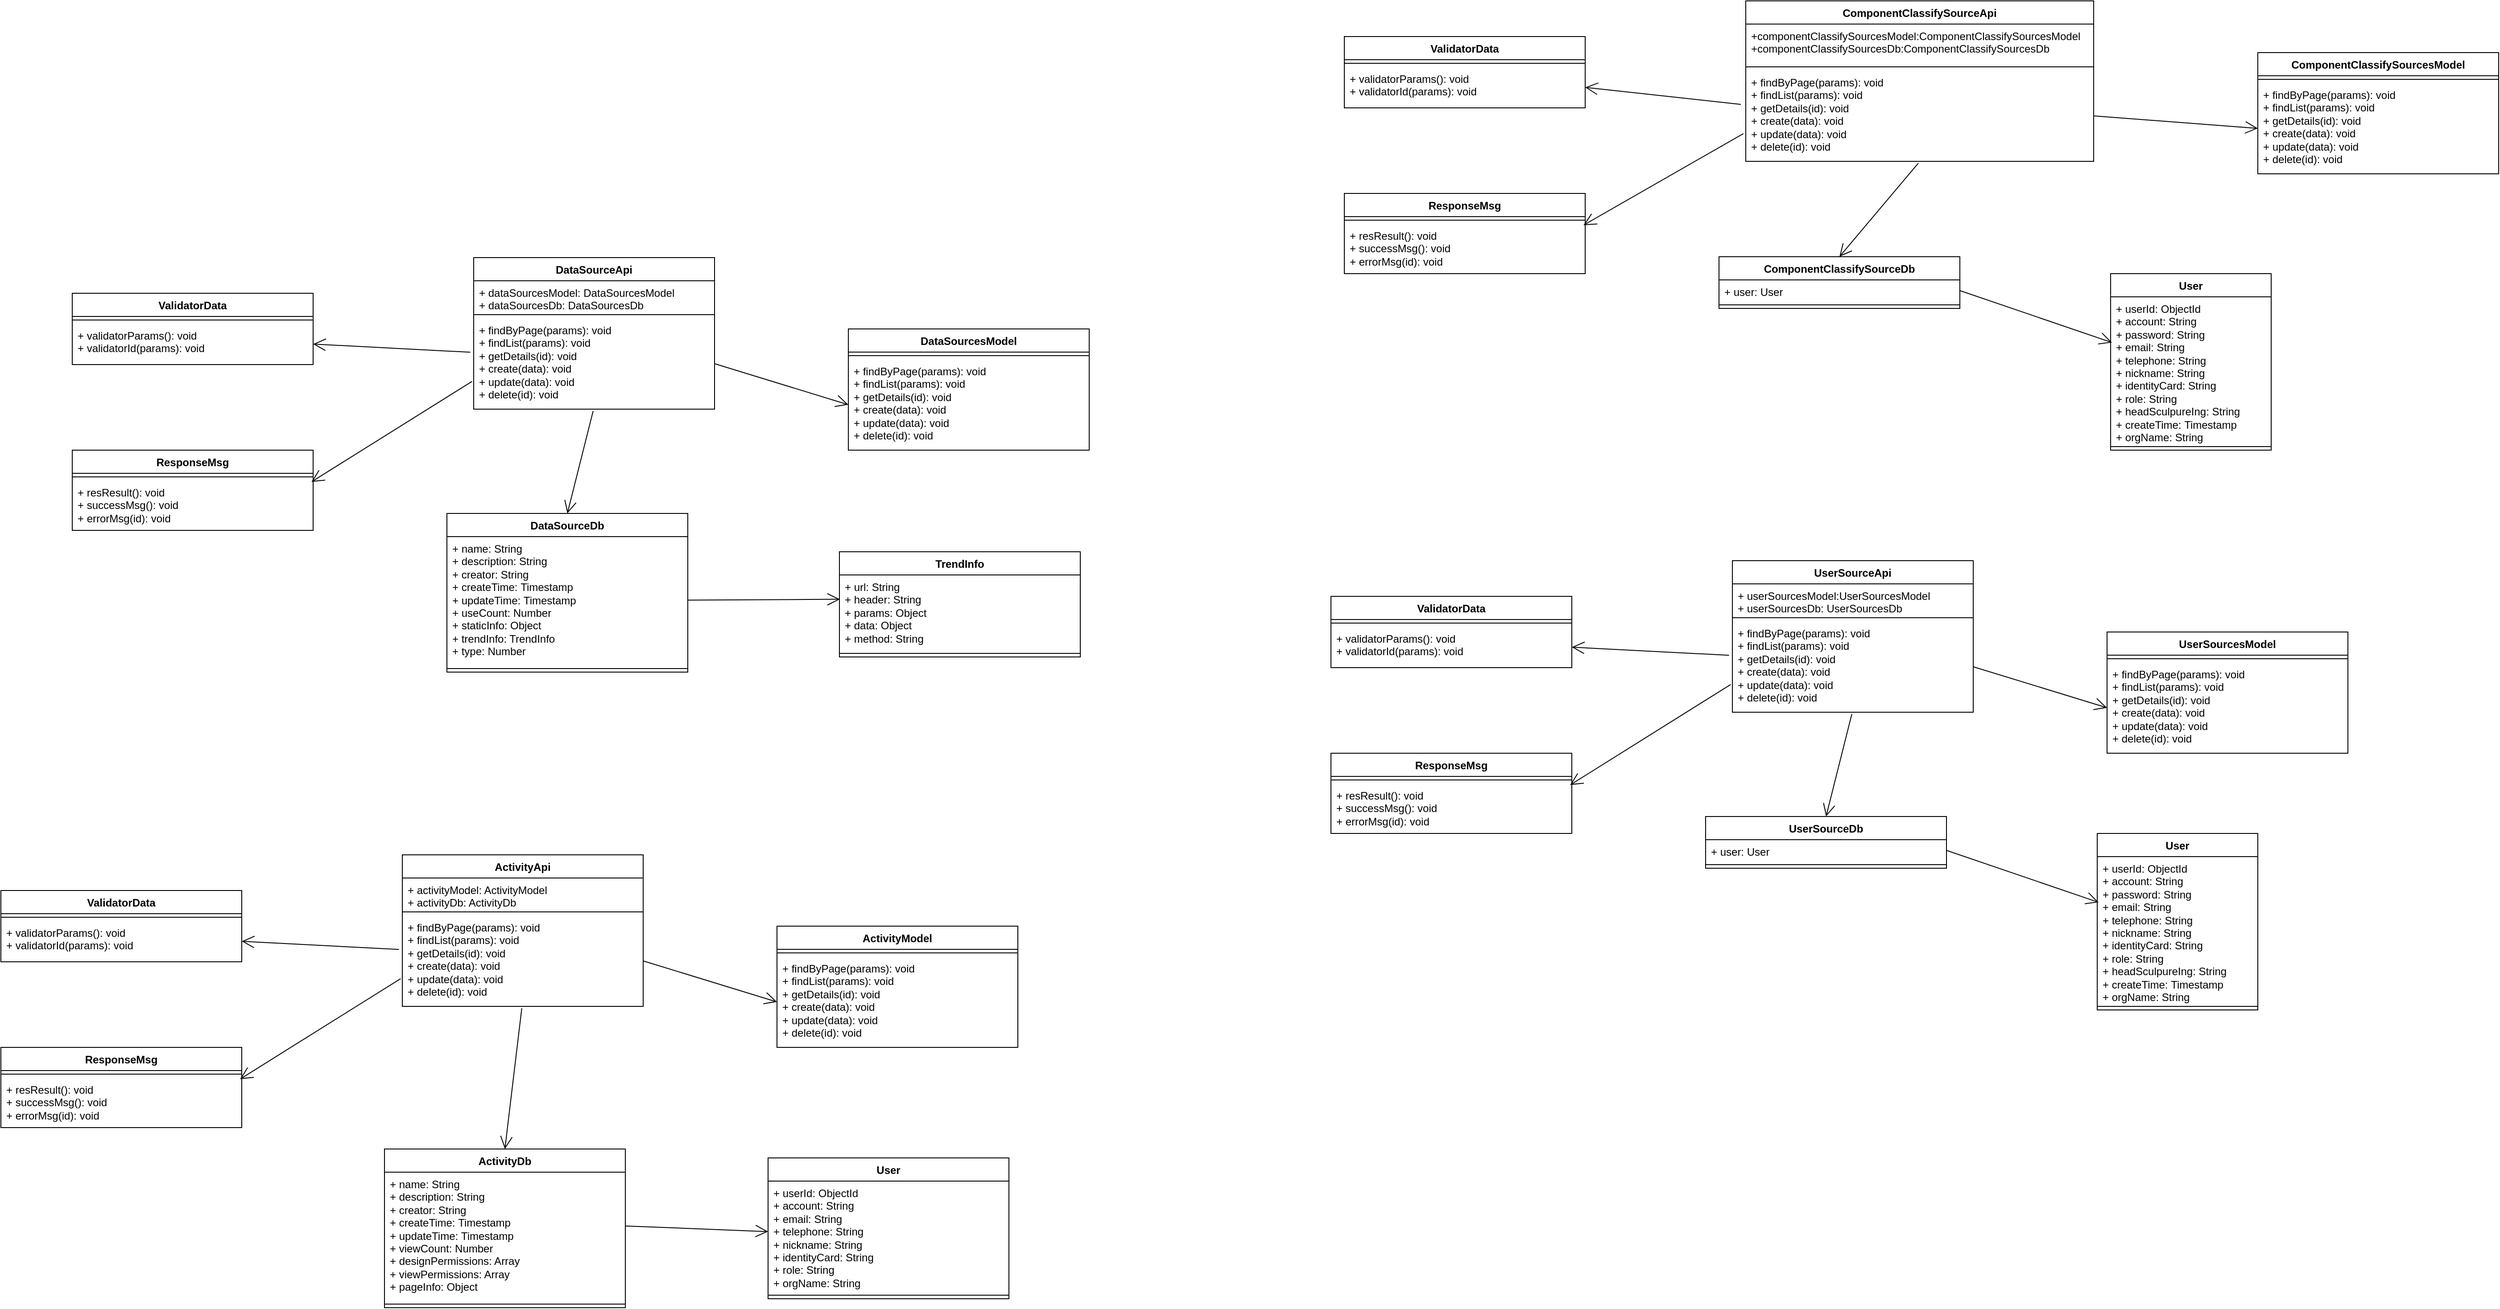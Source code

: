 <mxfile version="23.1.6" type="github">
  <diagram id="C5RBs43oDa-KdzZeNtuy" name="Page-1">
    <mxGraphModel dx="2190" dy="2035" grid="1" gridSize="10" guides="1" tooltips="1" connect="1" arrows="1" fold="1" page="1" pageScale="1" pageWidth="827" pageHeight="1169" math="0" shadow="0">
      <root>
        <mxCell id="WIyWlLk6GJQsqaUBKTNV-0" />
        <mxCell id="WIyWlLk6GJQsqaUBKTNV-1" parent="WIyWlLk6GJQsqaUBKTNV-0" />
        <mxCell id="D7GcsO-b-HbT9hcHtuYs-0" value="DataSourceApi" style="swimlane;fontStyle=1;align=center;verticalAlign=top;childLayout=stackLayout;horizontal=1;startSize=26;horizontalStack=0;resizeParent=1;resizeParentMax=0;resizeLast=0;collapsible=1;marginBottom=0;whiteSpace=wrap;html=1;" parent="WIyWlLk6GJQsqaUBKTNV-1" vertex="1">
          <mxGeometry x="280" y="150" width="270" height="170" as="geometry" />
        </mxCell>
        <mxCell id="D7GcsO-b-HbT9hcHtuYs-1" value="+ dataSourcesModel: DataSourcesModel&lt;br&gt;+ dataSourcesDb: DataSourcesDb" style="text;strokeColor=none;fillColor=none;align=left;verticalAlign=top;spacingLeft=4;spacingRight=4;overflow=hidden;rotatable=0;points=[[0,0.5],[1,0.5]];portConstraint=eastwest;whiteSpace=wrap;html=1;" parent="D7GcsO-b-HbT9hcHtuYs-0" vertex="1">
          <mxGeometry y="26" width="270" height="34" as="geometry" />
        </mxCell>
        <mxCell id="D7GcsO-b-HbT9hcHtuYs-2" value="" style="line;strokeWidth=1;fillColor=none;align=left;verticalAlign=middle;spacingTop=-1;spacingLeft=3;spacingRight=3;rotatable=0;labelPosition=right;points=[];portConstraint=eastwest;strokeColor=inherit;" parent="D7GcsO-b-HbT9hcHtuYs-0" vertex="1">
          <mxGeometry y="60" width="270" height="8" as="geometry" />
        </mxCell>
        <mxCell id="D7GcsO-b-HbT9hcHtuYs-3" value="+ findByPage(params): void&lt;br&gt;+ findList(params): void&lt;br&gt;+ getDetails(id): void&lt;br&gt;+ create(data): void&lt;br&gt;+ update(data): void&lt;br&gt;+ delete(id): void" style="text;strokeColor=none;fillColor=none;align=left;verticalAlign=top;spacingLeft=4;spacingRight=4;overflow=hidden;rotatable=0;points=[[0,0.5],[1,0.5]];portConstraint=eastwest;whiteSpace=wrap;html=1;" parent="D7GcsO-b-HbT9hcHtuYs-0" vertex="1">
          <mxGeometry y="68" width="270" height="102" as="geometry" />
        </mxCell>
        <mxCell id="D7GcsO-b-HbT9hcHtuYs-5" value="DataSourcesModel" style="swimlane;fontStyle=1;align=center;verticalAlign=top;childLayout=stackLayout;horizontal=1;startSize=26;horizontalStack=0;resizeParent=1;resizeParentMax=0;resizeLast=0;collapsible=1;marginBottom=0;whiteSpace=wrap;html=1;" parent="WIyWlLk6GJQsqaUBKTNV-1" vertex="1">
          <mxGeometry x="700" y="230" width="270" height="136" as="geometry" />
        </mxCell>
        <mxCell id="D7GcsO-b-HbT9hcHtuYs-7" value="" style="line;strokeWidth=1;fillColor=none;align=left;verticalAlign=middle;spacingTop=-1;spacingLeft=3;spacingRight=3;rotatable=0;labelPosition=right;points=[];portConstraint=eastwest;strokeColor=inherit;" parent="D7GcsO-b-HbT9hcHtuYs-5" vertex="1">
          <mxGeometry y="26" width="270" height="8" as="geometry" />
        </mxCell>
        <mxCell id="D7GcsO-b-HbT9hcHtuYs-8" value="+ findByPage(params): void&lt;br&gt;+ findList(params): void&lt;br&gt;+ getDetails(id): void&lt;br&gt;+ create(data): void&lt;br&gt;+ update(data): void&lt;br&gt;+ delete(id): void" style="text;strokeColor=none;fillColor=none;align=left;verticalAlign=top;spacingLeft=4;spacingRight=4;overflow=hidden;rotatable=0;points=[[0,0.5],[1,0.5]];portConstraint=eastwest;whiteSpace=wrap;html=1;" parent="D7GcsO-b-HbT9hcHtuYs-5" vertex="1">
          <mxGeometry y="34" width="270" height="102" as="geometry" />
        </mxCell>
        <mxCell id="D7GcsO-b-HbT9hcHtuYs-9" value="DataSourceDb" style="swimlane;fontStyle=1;align=center;verticalAlign=top;childLayout=stackLayout;horizontal=1;startSize=26;horizontalStack=0;resizeParent=1;resizeParentMax=0;resizeLast=0;collapsible=1;marginBottom=0;whiteSpace=wrap;html=1;" parent="WIyWlLk6GJQsqaUBKTNV-1" vertex="1">
          <mxGeometry x="250" y="437" width="270" height="178" as="geometry" />
        </mxCell>
        <mxCell id="D7GcsO-b-HbT9hcHtuYs-10" value="+ name: String&lt;br&gt;+&amp;nbsp;description: String&lt;br&gt;+ creator: String&lt;br&gt;+&amp;nbsp;createTime:&amp;nbsp;Timestamp&lt;br&gt;+ updateTime:&amp;nbsp;Timestamp&lt;br&gt;+ useCount: Number&lt;br&gt;+ staticInfo: Object&lt;br&gt;+&amp;nbsp;trendInfo: TrendInfo&lt;br&gt;+ type:&amp;nbsp;Number" style="text;strokeColor=none;fillColor=none;align=left;verticalAlign=top;spacingLeft=4;spacingRight=4;overflow=hidden;rotatable=0;points=[[0,0.5],[1,0.5]];portConstraint=eastwest;whiteSpace=wrap;html=1;" parent="D7GcsO-b-HbT9hcHtuYs-9" vertex="1">
          <mxGeometry y="26" width="270" height="144" as="geometry" />
        </mxCell>
        <mxCell id="D7GcsO-b-HbT9hcHtuYs-11" value="" style="line;strokeWidth=1;fillColor=none;align=left;verticalAlign=middle;spacingTop=-1;spacingLeft=3;spacingRight=3;rotatable=0;labelPosition=right;points=[];portConstraint=eastwest;strokeColor=inherit;" parent="D7GcsO-b-HbT9hcHtuYs-9" vertex="1">
          <mxGeometry y="170" width="270" height="8" as="geometry" />
        </mxCell>
        <mxCell id="D7GcsO-b-HbT9hcHtuYs-13" value="" style="endArrow=open;endFill=1;endSize=12;html=1;rounded=0;exitX=1;exitY=0.5;exitDx=0;exitDy=0;entryX=0;entryY=0.5;entryDx=0;entryDy=0;" parent="WIyWlLk6GJQsqaUBKTNV-1" source="D7GcsO-b-HbT9hcHtuYs-3" target="D7GcsO-b-HbT9hcHtuYs-8" edge="1">
          <mxGeometry width="160" relative="1" as="geometry">
            <mxPoint x="490" y="320" as="sourcePoint" />
            <mxPoint x="650" y="320" as="targetPoint" />
          </mxGeometry>
        </mxCell>
        <mxCell id="D7GcsO-b-HbT9hcHtuYs-14" value="" style="endArrow=open;endFill=1;endSize=12;html=1;rounded=0;exitX=0.496;exitY=1.02;exitDx=0;exitDy=0;exitPerimeter=0;entryX=0.5;entryY=0;entryDx=0;entryDy=0;" parent="WIyWlLk6GJQsqaUBKTNV-1" source="D7GcsO-b-HbT9hcHtuYs-3" target="D7GcsO-b-HbT9hcHtuYs-9" edge="1">
          <mxGeometry width="160" relative="1" as="geometry">
            <mxPoint x="490" y="320" as="sourcePoint" />
            <mxPoint x="650" y="320" as="targetPoint" />
          </mxGeometry>
        </mxCell>
        <mxCell id="D7GcsO-b-HbT9hcHtuYs-16" value="TrendInfo" style="swimlane;fontStyle=1;align=center;verticalAlign=top;childLayout=stackLayout;horizontal=1;startSize=26;horizontalStack=0;resizeParent=1;resizeParentMax=0;resizeLast=0;collapsible=1;marginBottom=0;whiteSpace=wrap;html=1;" parent="WIyWlLk6GJQsqaUBKTNV-1" vertex="1">
          <mxGeometry x="690" y="480" width="270" height="118" as="geometry" />
        </mxCell>
        <mxCell id="D7GcsO-b-HbT9hcHtuYs-17" value="+ url: String&lt;br&gt;+ header: String&lt;br&gt;+ params: Object&lt;br&gt;+ data: Object&lt;br&gt;+&amp;nbsp;method: String" style="text;strokeColor=none;fillColor=none;align=left;verticalAlign=top;spacingLeft=4;spacingRight=4;overflow=hidden;rotatable=0;points=[[0,0.5],[1,0.5]];portConstraint=eastwest;whiteSpace=wrap;html=1;" parent="D7GcsO-b-HbT9hcHtuYs-16" vertex="1">
          <mxGeometry y="26" width="270" height="84" as="geometry" />
        </mxCell>
        <mxCell id="D7GcsO-b-HbT9hcHtuYs-18" value="" style="line;strokeWidth=1;fillColor=none;align=left;verticalAlign=middle;spacingTop=-1;spacingLeft=3;spacingRight=3;rotatable=0;labelPosition=right;points=[];portConstraint=eastwest;strokeColor=inherit;" parent="D7GcsO-b-HbT9hcHtuYs-16" vertex="1">
          <mxGeometry y="110" width="270" height="8" as="geometry" />
        </mxCell>
        <mxCell id="D7GcsO-b-HbT9hcHtuYs-19" value="" style="endArrow=open;endFill=1;endSize=12;html=1;rounded=0;entryX=0.002;entryY=0.325;entryDx=0;entryDy=0;entryPerimeter=0;" parent="WIyWlLk6GJQsqaUBKTNV-1" source="D7GcsO-b-HbT9hcHtuYs-10" target="D7GcsO-b-HbT9hcHtuYs-17" edge="1">
          <mxGeometry width="160" relative="1" as="geometry">
            <mxPoint x="424" y="332" as="sourcePoint" />
            <mxPoint x="395" y="447" as="targetPoint" />
          </mxGeometry>
        </mxCell>
        <mxCell id="LRZBngiGafgWs2gTsK2s-0" value="ResponseMsg" style="swimlane;fontStyle=1;align=center;verticalAlign=top;childLayout=stackLayout;horizontal=1;startSize=26;horizontalStack=0;resizeParent=1;resizeParentMax=0;resizeLast=0;collapsible=1;marginBottom=0;whiteSpace=wrap;html=1;" parent="WIyWlLk6GJQsqaUBKTNV-1" vertex="1">
          <mxGeometry x="-170" y="366" width="270" height="90" as="geometry" />
        </mxCell>
        <mxCell id="LRZBngiGafgWs2gTsK2s-1" value="" style="line;strokeWidth=1;fillColor=none;align=left;verticalAlign=middle;spacingTop=-1;spacingLeft=3;spacingRight=3;rotatable=0;labelPosition=right;points=[];portConstraint=eastwest;strokeColor=inherit;" parent="LRZBngiGafgWs2gTsK2s-0" vertex="1">
          <mxGeometry y="26" width="270" height="8" as="geometry" />
        </mxCell>
        <mxCell id="LRZBngiGafgWs2gTsK2s-2" value="+ resResult(): void&lt;br&gt;+ successMsg(): void&lt;br&gt;+ errorMsg(id): void" style="text;strokeColor=none;fillColor=none;align=left;verticalAlign=top;spacingLeft=4;spacingRight=4;overflow=hidden;rotatable=0;points=[[0,0.5],[1,0.5]];portConstraint=eastwest;whiteSpace=wrap;html=1;" parent="LRZBngiGafgWs2gTsK2s-0" vertex="1">
          <mxGeometry y="34" width="270" height="56" as="geometry" />
        </mxCell>
        <mxCell id="LRZBngiGafgWs2gTsK2s-3" value="ValidatorData" style="swimlane;fontStyle=1;align=center;verticalAlign=top;childLayout=stackLayout;horizontal=1;startSize=26;horizontalStack=0;resizeParent=1;resizeParentMax=0;resizeLast=0;collapsible=1;marginBottom=0;whiteSpace=wrap;html=1;" parent="WIyWlLk6GJQsqaUBKTNV-1" vertex="1">
          <mxGeometry x="-170" y="190" width="270" height="80" as="geometry" />
        </mxCell>
        <mxCell id="LRZBngiGafgWs2gTsK2s-4" value="" style="line;strokeWidth=1;fillColor=none;align=left;verticalAlign=middle;spacingTop=-1;spacingLeft=3;spacingRight=3;rotatable=0;labelPosition=right;points=[];portConstraint=eastwest;strokeColor=inherit;" parent="LRZBngiGafgWs2gTsK2s-3" vertex="1">
          <mxGeometry y="26" width="270" height="8" as="geometry" />
        </mxCell>
        <mxCell id="LRZBngiGafgWs2gTsK2s-5" value="+ validatorParams(): void&lt;br&gt;+ validatorId(params): void&lt;br&gt;" style="text;strokeColor=none;fillColor=none;align=left;verticalAlign=top;spacingLeft=4;spacingRight=4;overflow=hidden;rotatable=0;points=[[0,0.5],[1,0.5]];portConstraint=eastwest;whiteSpace=wrap;html=1;" parent="LRZBngiGafgWs2gTsK2s-3" vertex="1">
          <mxGeometry y="34" width="270" height="46" as="geometry" />
        </mxCell>
        <mxCell id="LRZBngiGafgWs2gTsK2s-6" value="" style="endArrow=open;endFill=1;endSize=12;html=1;rounded=0;entryX=1;entryY=0.5;entryDx=0;entryDy=0;exitX=-0.014;exitY=0.374;exitDx=0;exitDy=0;exitPerimeter=0;" parent="WIyWlLk6GJQsqaUBKTNV-1" source="D7GcsO-b-HbT9hcHtuYs-3" target="LRZBngiGafgWs2gTsK2s-5" edge="1">
          <mxGeometry width="160" relative="1" as="geometry">
            <mxPoint x="560" y="279" as="sourcePoint" />
            <mxPoint x="90" y="90" as="targetPoint" />
          </mxGeometry>
        </mxCell>
        <mxCell id="LRZBngiGafgWs2gTsK2s-7" value="" style="endArrow=open;endFill=1;endSize=12;html=1;rounded=0;entryX=0.993;entryY=0.029;entryDx=0;entryDy=0;entryPerimeter=0;exitX=-0.007;exitY=0.695;exitDx=0;exitDy=0;exitPerimeter=0;" parent="WIyWlLk6GJQsqaUBKTNV-1" source="D7GcsO-b-HbT9hcHtuYs-3" target="LRZBngiGafgWs2gTsK2s-2" edge="1">
          <mxGeometry width="160" relative="1" as="geometry">
            <mxPoint x="358" y="160" as="sourcePoint" />
            <mxPoint x="130" y="330" as="targetPoint" />
          </mxGeometry>
        </mxCell>
        <mxCell id="LRZBngiGafgWs2gTsK2s-10" value="ActivityApi" style="swimlane;fontStyle=1;align=center;verticalAlign=top;childLayout=stackLayout;horizontal=1;startSize=26;horizontalStack=0;resizeParent=1;resizeParentMax=0;resizeLast=0;collapsible=1;marginBottom=0;whiteSpace=wrap;html=1;" parent="WIyWlLk6GJQsqaUBKTNV-1" vertex="1">
          <mxGeometry x="200" y="820" width="270" height="170" as="geometry" />
        </mxCell>
        <mxCell id="LRZBngiGafgWs2gTsK2s-11" value="+ activityModel: ActivityModel&lt;br&gt;+ activityDb: ActivityDb" style="text;strokeColor=none;fillColor=none;align=left;verticalAlign=top;spacingLeft=4;spacingRight=4;overflow=hidden;rotatable=0;points=[[0,0.5],[1,0.5]];portConstraint=eastwest;whiteSpace=wrap;html=1;" parent="LRZBngiGafgWs2gTsK2s-10" vertex="1">
          <mxGeometry y="26" width="270" height="34" as="geometry" />
        </mxCell>
        <mxCell id="LRZBngiGafgWs2gTsK2s-12" value="" style="line;strokeWidth=1;fillColor=none;align=left;verticalAlign=middle;spacingTop=-1;spacingLeft=3;spacingRight=3;rotatable=0;labelPosition=right;points=[];portConstraint=eastwest;strokeColor=inherit;" parent="LRZBngiGafgWs2gTsK2s-10" vertex="1">
          <mxGeometry y="60" width="270" height="8" as="geometry" />
        </mxCell>
        <mxCell id="LRZBngiGafgWs2gTsK2s-13" value="+ findByPage(params): void&lt;br&gt;+ findList(params): void&lt;br&gt;+ getDetails(id): void&lt;br&gt;+ create(data): void&lt;br&gt;+ update(data): void&lt;br&gt;+ delete(id): void" style="text;strokeColor=none;fillColor=none;align=left;verticalAlign=top;spacingLeft=4;spacingRight=4;overflow=hidden;rotatable=0;points=[[0,0.5],[1,0.5]];portConstraint=eastwest;whiteSpace=wrap;html=1;" parent="LRZBngiGafgWs2gTsK2s-10" vertex="1">
          <mxGeometry y="68" width="270" height="102" as="geometry" />
        </mxCell>
        <mxCell id="LRZBngiGafgWs2gTsK2s-14" value="ActivityModel" style="swimlane;fontStyle=1;align=center;verticalAlign=top;childLayout=stackLayout;horizontal=1;startSize=26;horizontalStack=0;resizeParent=1;resizeParentMax=0;resizeLast=0;collapsible=1;marginBottom=0;whiteSpace=wrap;html=1;" parent="WIyWlLk6GJQsqaUBKTNV-1" vertex="1">
          <mxGeometry x="620" y="900" width="270" height="136" as="geometry" />
        </mxCell>
        <mxCell id="LRZBngiGafgWs2gTsK2s-15" value="" style="line;strokeWidth=1;fillColor=none;align=left;verticalAlign=middle;spacingTop=-1;spacingLeft=3;spacingRight=3;rotatable=0;labelPosition=right;points=[];portConstraint=eastwest;strokeColor=inherit;" parent="LRZBngiGafgWs2gTsK2s-14" vertex="1">
          <mxGeometry y="26" width="270" height="8" as="geometry" />
        </mxCell>
        <mxCell id="LRZBngiGafgWs2gTsK2s-16" value="+ findByPage(params): void&lt;br&gt;+ findList(params): void&lt;br&gt;+ getDetails(id): void&lt;br&gt;+ create(data): void&lt;br&gt;+ update(data): void&lt;br&gt;+ delete(id): void" style="text;strokeColor=none;fillColor=none;align=left;verticalAlign=top;spacingLeft=4;spacingRight=4;overflow=hidden;rotatable=0;points=[[0,0.5],[1,0.5]];portConstraint=eastwest;whiteSpace=wrap;html=1;" parent="LRZBngiGafgWs2gTsK2s-14" vertex="1">
          <mxGeometry y="34" width="270" height="102" as="geometry" />
        </mxCell>
        <mxCell id="LRZBngiGafgWs2gTsK2s-17" value="ActivityDb" style="swimlane;fontStyle=1;align=center;verticalAlign=top;childLayout=stackLayout;horizontal=1;startSize=26;horizontalStack=0;resizeParent=1;resizeParentMax=0;resizeLast=0;collapsible=1;marginBottom=0;whiteSpace=wrap;html=1;" parent="WIyWlLk6GJQsqaUBKTNV-1" vertex="1">
          <mxGeometry x="180" y="1150" width="270" height="178" as="geometry" />
        </mxCell>
        <mxCell id="LRZBngiGafgWs2gTsK2s-18" value="+ name: String&lt;br&gt;+&amp;nbsp;description: String&lt;br&gt;+ creator: String&lt;br&gt;+&amp;nbsp;createTime:&amp;nbsp;Timestamp&lt;br&gt;+ updateTime:&amp;nbsp;Timestamp&lt;br&gt;+ view&lt;span style=&quot;background-color: initial;&quot;&gt;Count: Number&lt;/span&gt;&lt;br&gt;+&amp;nbsp;designPermissions: Array&lt;br&gt;+ viewPermissions: Array&lt;br&gt;+&amp;nbsp;pageInfo: Object" style="text;strokeColor=none;fillColor=none;align=left;verticalAlign=top;spacingLeft=4;spacingRight=4;overflow=hidden;rotatable=0;points=[[0,0.5],[1,0.5]];portConstraint=eastwest;whiteSpace=wrap;html=1;" parent="LRZBngiGafgWs2gTsK2s-17" vertex="1">
          <mxGeometry y="26" width="270" height="144" as="geometry" />
        </mxCell>
        <mxCell id="LRZBngiGafgWs2gTsK2s-19" value="" style="line;strokeWidth=1;fillColor=none;align=left;verticalAlign=middle;spacingTop=-1;spacingLeft=3;spacingRight=3;rotatable=0;labelPosition=right;points=[];portConstraint=eastwest;strokeColor=inherit;" parent="LRZBngiGafgWs2gTsK2s-17" vertex="1">
          <mxGeometry y="170" width="270" height="8" as="geometry" />
        </mxCell>
        <mxCell id="LRZBngiGafgWs2gTsK2s-20" value="" style="endArrow=open;endFill=1;endSize=12;html=1;rounded=0;exitX=1;exitY=0.5;exitDx=0;exitDy=0;entryX=0;entryY=0.5;entryDx=0;entryDy=0;" parent="WIyWlLk6GJQsqaUBKTNV-1" source="LRZBngiGafgWs2gTsK2s-13" target="LRZBngiGafgWs2gTsK2s-16" edge="1">
          <mxGeometry width="160" relative="1" as="geometry">
            <mxPoint x="410" y="990" as="sourcePoint" />
            <mxPoint x="570" y="990" as="targetPoint" />
          </mxGeometry>
        </mxCell>
        <mxCell id="LRZBngiGafgWs2gTsK2s-21" value="" style="endArrow=open;endFill=1;endSize=12;html=1;rounded=0;exitX=0.496;exitY=1.02;exitDx=0;exitDy=0;exitPerimeter=0;entryX=0.5;entryY=0;entryDx=0;entryDy=0;" parent="WIyWlLk6GJQsqaUBKTNV-1" source="LRZBngiGafgWs2gTsK2s-13" target="LRZBngiGafgWs2gTsK2s-17" edge="1">
          <mxGeometry width="160" relative="1" as="geometry">
            <mxPoint x="410" y="990" as="sourcePoint" />
            <mxPoint x="570" y="990" as="targetPoint" />
          </mxGeometry>
        </mxCell>
        <mxCell id="LRZBngiGafgWs2gTsK2s-26" value="ResponseMsg" style="swimlane;fontStyle=1;align=center;verticalAlign=top;childLayout=stackLayout;horizontal=1;startSize=26;horizontalStack=0;resizeParent=1;resizeParentMax=0;resizeLast=0;collapsible=1;marginBottom=0;whiteSpace=wrap;html=1;" parent="WIyWlLk6GJQsqaUBKTNV-1" vertex="1">
          <mxGeometry x="-250" y="1036" width="270" height="90" as="geometry" />
        </mxCell>
        <mxCell id="LRZBngiGafgWs2gTsK2s-27" value="" style="line;strokeWidth=1;fillColor=none;align=left;verticalAlign=middle;spacingTop=-1;spacingLeft=3;spacingRight=3;rotatable=0;labelPosition=right;points=[];portConstraint=eastwest;strokeColor=inherit;" parent="LRZBngiGafgWs2gTsK2s-26" vertex="1">
          <mxGeometry y="26" width="270" height="8" as="geometry" />
        </mxCell>
        <mxCell id="LRZBngiGafgWs2gTsK2s-28" value="+ resResult(): void&lt;br&gt;+ successMsg(): void&lt;br&gt;+ errorMsg(id): void" style="text;strokeColor=none;fillColor=none;align=left;verticalAlign=top;spacingLeft=4;spacingRight=4;overflow=hidden;rotatable=0;points=[[0,0.5],[1,0.5]];portConstraint=eastwest;whiteSpace=wrap;html=1;" parent="LRZBngiGafgWs2gTsK2s-26" vertex="1">
          <mxGeometry y="34" width="270" height="56" as="geometry" />
        </mxCell>
        <mxCell id="LRZBngiGafgWs2gTsK2s-29" value="ValidatorData" style="swimlane;fontStyle=1;align=center;verticalAlign=top;childLayout=stackLayout;horizontal=1;startSize=26;horizontalStack=0;resizeParent=1;resizeParentMax=0;resizeLast=0;collapsible=1;marginBottom=0;whiteSpace=wrap;html=1;" parent="WIyWlLk6GJQsqaUBKTNV-1" vertex="1">
          <mxGeometry x="-250" y="860" width="270" height="80" as="geometry" />
        </mxCell>
        <mxCell id="LRZBngiGafgWs2gTsK2s-30" value="" style="line;strokeWidth=1;fillColor=none;align=left;verticalAlign=middle;spacingTop=-1;spacingLeft=3;spacingRight=3;rotatable=0;labelPosition=right;points=[];portConstraint=eastwest;strokeColor=inherit;" parent="LRZBngiGafgWs2gTsK2s-29" vertex="1">
          <mxGeometry y="26" width="270" height="8" as="geometry" />
        </mxCell>
        <mxCell id="LRZBngiGafgWs2gTsK2s-31" value="+ validatorParams(): void&lt;br&gt;+ validatorId(params): void&lt;br&gt;" style="text;strokeColor=none;fillColor=none;align=left;verticalAlign=top;spacingLeft=4;spacingRight=4;overflow=hidden;rotatable=0;points=[[0,0.5],[1,0.5]];portConstraint=eastwest;whiteSpace=wrap;html=1;" parent="LRZBngiGafgWs2gTsK2s-29" vertex="1">
          <mxGeometry y="34" width="270" height="46" as="geometry" />
        </mxCell>
        <mxCell id="LRZBngiGafgWs2gTsK2s-32" value="" style="endArrow=open;endFill=1;endSize=12;html=1;rounded=0;entryX=1;entryY=0.5;entryDx=0;entryDy=0;exitX=-0.014;exitY=0.374;exitDx=0;exitDy=0;exitPerimeter=0;" parent="WIyWlLk6GJQsqaUBKTNV-1" source="LRZBngiGafgWs2gTsK2s-13" target="LRZBngiGafgWs2gTsK2s-31" edge="1">
          <mxGeometry width="160" relative="1" as="geometry">
            <mxPoint x="480" y="949" as="sourcePoint" />
            <mxPoint x="10" y="760" as="targetPoint" />
          </mxGeometry>
        </mxCell>
        <mxCell id="LRZBngiGafgWs2gTsK2s-33" value="" style="endArrow=open;endFill=1;endSize=12;html=1;rounded=0;entryX=0.993;entryY=0.029;entryDx=0;entryDy=0;entryPerimeter=0;exitX=-0.007;exitY=0.695;exitDx=0;exitDy=0;exitPerimeter=0;" parent="WIyWlLk6GJQsqaUBKTNV-1" source="LRZBngiGafgWs2gTsK2s-13" target="LRZBngiGafgWs2gTsK2s-28" edge="1">
          <mxGeometry width="160" relative="1" as="geometry">
            <mxPoint x="278" y="830" as="sourcePoint" />
            <mxPoint x="50" y="1000" as="targetPoint" />
          </mxGeometry>
        </mxCell>
        <mxCell id="LRZBngiGafgWs2gTsK2s-34" value="User" style="swimlane;fontStyle=1;align=center;verticalAlign=top;childLayout=stackLayout;horizontal=1;startSize=26;horizontalStack=0;resizeParent=1;resizeParentMax=0;resizeLast=0;collapsible=1;marginBottom=0;whiteSpace=wrap;html=1;" parent="WIyWlLk6GJQsqaUBKTNV-1" vertex="1">
          <mxGeometry x="610" y="1160" width="270" height="158" as="geometry" />
        </mxCell>
        <mxCell id="LRZBngiGafgWs2gTsK2s-35" value="+ userId: ObjectId&lt;br&gt;+&amp;nbsp;account&lt;span style=&quot;background-color: initial;&quot;&gt;: String&lt;/span&gt;&lt;br&gt;+&amp;nbsp;email&lt;span style=&quot;background-color: initial;&quot;&gt;: String&lt;/span&gt;&lt;br&gt;+&amp;nbsp;telephone&lt;span style=&quot;background-color: initial;&quot;&gt;: String&lt;/span&gt;&lt;br&gt;+&amp;nbsp;nickname&lt;span style=&quot;background-color: initial;&quot;&gt;:&amp;nbsp;&lt;/span&gt;String&lt;br&gt;+&amp;nbsp;identityCard&lt;span style=&quot;background-color: initial;&quot;&gt;: String&lt;/span&gt;&lt;br&gt;+&amp;nbsp;role&lt;span style=&quot;background-color: initial;&quot;&gt;: String&lt;br&gt;+ orgName: String&lt;br&gt;&lt;/span&gt;" style="text;strokeColor=none;fillColor=none;align=left;verticalAlign=top;spacingLeft=4;spacingRight=4;overflow=hidden;rotatable=0;points=[[0,0.5],[1,0.5]];portConstraint=eastwest;whiteSpace=wrap;html=1;" parent="LRZBngiGafgWs2gTsK2s-34" vertex="1">
          <mxGeometry y="26" width="270" height="124" as="geometry" />
        </mxCell>
        <mxCell id="LRZBngiGafgWs2gTsK2s-36" value="" style="line;strokeWidth=1;fillColor=none;align=left;verticalAlign=middle;spacingTop=-1;spacingLeft=3;spacingRight=3;rotatable=0;labelPosition=right;points=[];portConstraint=eastwest;strokeColor=inherit;" parent="LRZBngiGafgWs2gTsK2s-34" vertex="1">
          <mxGeometry y="150" width="270" height="8" as="geometry" />
        </mxCell>
        <mxCell id="LRZBngiGafgWs2gTsK2s-37" value="" style="endArrow=open;endFill=1;endSize=12;html=1;rounded=0;exitX=1;exitY=0.419;exitDx=0;exitDy=0;exitPerimeter=0;" parent="WIyWlLk6GJQsqaUBKTNV-1" source="LRZBngiGafgWs2gTsK2s-18" target="LRZBngiGafgWs2gTsK2s-35" edge="1">
          <mxGeometry width="160" relative="1" as="geometry">
            <mxPoint x="480" y="949" as="sourcePoint" />
            <mxPoint x="630" y="995" as="targetPoint" />
          </mxGeometry>
        </mxCell>
        <mxCell id="axHBhvSqBIUOlcE_voJ0-0" value="UserSourceApi" style="swimlane;fontStyle=1;align=center;verticalAlign=top;childLayout=stackLayout;horizontal=1;startSize=26;horizontalStack=0;resizeParent=1;resizeParentMax=0;resizeLast=0;collapsible=1;marginBottom=0;whiteSpace=wrap;html=1;" vertex="1" parent="WIyWlLk6GJQsqaUBKTNV-1">
          <mxGeometry x="1691" y="490" width="270" height="170" as="geometry" />
        </mxCell>
        <mxCell id="axHBhvSqBIUOlcE_voJ0-1" value="+ userSourcesModel:UserSourcesModel&lt;br&gt;+ userSourcesDb: UserSourcesDb" style="text;strokeColor=none;fillColor=none;align=left;verticalAlign=top;spacingLeft=4;spacingRight=4;overflow=hidden;rotatable=0;points=[[0,0.5],[1,0.5]];portConstraint=eastwest;whiteSpace=wrap;html=1;" vertex="1" parent="axHBhvSqBIUOlcE_voJ0-0">
          <mxGeometry y="26" width="270" height="34" as="geometry" />
        </mxCell>
        <mxCell id="axHBhvSqBIUOlcE_voJ0-2" value="" style="line;strokeWidth=1;fillColor=none;align=left;verticalAlign=middle;spacingTop=-1;spacingLeft=3;spacingRight=3;rotatable=0;labelPosition=right;points=[];portConstraint=eastwest;strokeColor=inherit;" vertex="1" parent="axHBhvSqBIUOlcE_voJ0-0">
          <mxGeometry y="60" width="270" height="8" as="geometry" />
        </mxCell>
        <mxCell id="axHBhvSqBIUOlcE_voJ0-3" value="+ findByPage(params): void&lt;br&gt;+ findList(params): void&lt;br&gt;+ getDetails(id): void&lt;br&gt;+ create(data): void&lt;br&gt;+ update(data): void&lt;br&gt;+ delete(id): void" style="text;strokeColor=none;fillColor=none;align=left;verticalAlign=top;spacingLeft=4;spacingRight=4;overflow=hidden;rotatable=0;points=[[0,0.5],[1,0.5]];portConstraint=eastwest;whiteSpace=wrap;html=1;" vertex="1" parent="axHBhvSqBIUOlcE_voJ0-0">
          <mxGeometry y="68" width="270" height="102" as="geometry" />
        </mxCell>
        <mxCell id="axHBhvSqBIUOlcE_voJ0-4" value="UserSourcesModel" style="swimlane;fontStyle=1;align=center;verticalAlign=top;childLayout=stackLayout;horizontal=1;startSize=26;horizontalStack=0;resizeParent=1;resizeParentMax=0;resizeLast=0;collapsible=1;marginBottom=0;whiteSpace=wrap;html=1;" vertex="1" parent="WIyWlLk6GJQsqaUBKTNV-1">
          <mxGeometry x="2111" y="570" width="270" height="136" as="geometry" />
        </mxCell>
        <mxCell id="axHBhvSqBIUOlcE_voJ0-5" value="" style="line;strokeWidth=1;fillColor=none;align=left;verticalAlign=middle;spacingTop=-1;spacingLeft=3;spacingRight=3;rotatable=0;labelPosition=right;points=[];portConstraint=eastwest;strokeColor=inherit;" vertex="1" parent="axHBhvSqBIUOlcE_voJ0-4">
          <mxGeometry y="26" width="270" height="8" as="geometry" />
        </mxCell>
        <mxCell id="axHBhvSqBIUOlcE_voJ0-6" value="+ findByPage(params): void&lt;br&gt;+ findList(params): void&lt;br&gt;+ getDetails(id): void&lt;br&gt;+ create(data): void&lt;br&gt;+ update(data): void&lt;br&gt;+ delete(id): void" style="text;strokeColor=none;fillColor=none;align=left;verticalAlign=top;spacingLeft=4;spacingRight=4;overflow=hidden;rotatable=0;points=[[0,0.5],[1,0.5]];portConstraint=eastwest;whiteSpace=wrap;html=1;" vertex="1" parent="axHBhvSqBIUOlcE_voJ0-4">
          <mxGeometry y="34" width="270" height="102" as="geometry" />
        </mxCell>
        <mxCell id="axHBhvSqBIUOlcE_voJ0-7" value="UserSourceDb" style="swimlane;fontStyle=1;align=center;verticalAlign=top;childLayout=stackLayout;horizontal=1;startSize=26;horizontalStack=0;resizeParent=1;resizeParentMax=0;resizeLast=0;collapsible=1;marginBottom=0;whiteSpace=wrap;html=1;" vertex="1" parent="WIyWlLk6GJQsqaUBKTNV-1">
          <mxGeometry x="1661" y="777" width="270" height="58" as="geometry" />
        </mxCell>
        <mxCell id="axHBhvSqBIUOlcE_voJ0-8" value="+ user: User&lt;div&gt;&lt;br/&gt;&lt;/div&gt;" style="text;strokeColor=none;fillColor=none;align=left;verticalAlign=top;spacingLeft=4;spacingRight=4;overflow=hidden;rotatable=0;points=[[0,0.5],[1,0.5]];portConstraint=eastwest;whiteSpace=wrap;html=1;" vertex="1" parent="axHBhvSqBIUOlcE_voJ0-7">
          <mxGeometry y="26" width="270" height="24" as="geometry" />
        </mxCell>
        <mxCell id="axHBhvSqBIUOlcE_voJ0-9" value="" style="line;strokeWidth=1;fillColor=none;align=left;verticalAlign=middle;spacingTop=-1;spacingLeft=3;spacingRight=3;rotatable=0;labelPosition=right;points=[];portConstraint=eastwest;strokeColor=inherit;" vertex="1" parent="axHBhvSqBIUOlcE_voJ0-7">
          <mxGeometry y="50" width="270" height="8" as="geometry" />
        </mxCell>
        <mxCell id="axHBhvSqBIUOlcE_voJ0-10" value="" style="endArrow=open;endFill=1;endSize=12;html=1;rounded=0;exitX=1;exitY=0.5;exitDx=0;exitDy=0;entryX=0;entryY=0.5;entryDx=0;entryDy=0;" edge="1" parent="WIyWlLk6GJQsqaUBKTNV-1" source="axHBhvSqBIUOlcE_voJ0-3" target="axHBhvSqBIUOlcE_voJ0-6">
          <mxGeometry width="160" relative="1" as="geometry">
            <mxPoint x="1901" y="660" as="sourcePoint" />
            <mxPoint x="2061" y="660" as="targetPoint" />
          </mxGeometry>
        </mxCell>
        <mxCell id="axHBhvSqBIUOlcE_voJ0-11" value="" style="endArrow=open;endFill=1;endSize=12;html=1;rounded=0;exitX=0.496;exitY=1.02;exitDx=0;exitDy=0;exitPerimeter=0;entryX=0.5;entryY=0;entryDx=0;entryDy=0;" edge="1" parent="WIyWlLk6GJQsqaUBKTNV-1" source="axHBhvSqBIUOlcE_voJ0-3" target="axHBhvSqBIUOlcE_voJ0-7">
          <mxGeometry width="160" relative="1" as="geometry">
            <mxPoint x="1901" y="660" as="sourcePoint" />
            <mxPoint x="2061" y="660" as="targetPoint" />
          </mxGeometry>
        </mxCell>
        <mxCell id="axHBhvSqBIUOlcE_voJ0-15" value="" style="endArrow=open;endFill=1;endSize=12;html=1;rounded=0;entryX=0.002;entryY=0.325;entryDx=0;entryDy=0;entryPerimeter=0;exitX=1;exitY=0.5;exitDx=0;exitDy=0;" edge="1" parent="WIyWlLk6GJQsqaUBKTNV-1" source="axHBhvSqBIUOlcE_voJ0-8">
          <mxGeometry width="160" relative="1" as="geometry">
            <mxPoint x="1835" y="672" as="sourcePoint" />
            <mxPoint x="2101.54" y="873.3" as="targetPoint" />
          </mxGeometry>
        </mxCell>
        <mxCell id="axHBhvSqBIUOlcE_voJ0-16" value="ResponseMsg" style="swimlane;fontStyle=1;align=center;verticalAlign=top;childLayout=stackLayout;horizontal=1;startSize=26;horizontalStack=0;resizeParent=1;resizeParentMax=0;resizeLast=0;collapsible=1;marginBottom=0;whiteSpace=wrap;html=1;" vertex="1" parent="WIyWlLk6GJQsqaUBKTNV-1">
          <mxGeometry x="1241" y="706" width="270" height="90" as="geometry" />
        </mxCell>
        <mxCell id="axHBhvSqBIUOlcE_voJ0-17" value="" style="line;strokeWidth=1;fillColor=none;align=left;verticalAlign=middle;spacingTop=-1;spacingLeft=3;spacingRight=3;rotatable=0;labelPosition=right;points=[];portConstraint=eastwest;strokeColor=inherit;" vertex="1" parent="axHBhvSqBIUOlcE_voJ0-16">
          <mxGeometry y="26" width="270" height="8" as="geometry" />
        </mxCell>
        <mxCell id="axHBhvSqBIUOlcE_voJ0-18" value="+ resResult(): void&lt;br&gt;+ successMsg(): void&lt;br&gt;+ errorMsg(id): void" style="text;strokeColor=none;fillColor=none;align=left;verticalAlign=top;spacingLeft=4;spacingRight=4;overflow=hidden;rotatable=0;points=[[0,0.5],[1,0.5]];portConstraint=eastwest;whiteSpace=wrap;html=1;" vertex="1" parent="axHBhvSqBIUOlcE_voJ0-16">
          <mxGeometry y="34" width="270" height="56" as="geometry" />
        </mxCell>
        <mxCell id="axHBhvSqBIUOlcE_voJ0-19" value="ValidatorData" style="swimlane;fontStyle=1;align=center;verticalAlign=top;childLayout=stackLayout;horizontal=1;startSize=26;horizontalStack=0;resizeParent=1;resizeParentMax=0;resizeLast=0;collapsible=1;marginBottom=0;whiteSpace=wrap;html=1;" vertex="1" parent="WIyWlLk6GJQsqaUBKTNV-1">
          <mxGeometry x="1241" y="530" width="270" height="80" as="geometry" />
        </mxCell>
        <mxCell id="axHBhvSqBIUOlcE_voJ0-20" value="" style="line;strokeWidth=1;fillColor=none;align=left;verticalAlign=middle;spacingTop=-1;spacingLeft=3;spacingRight=3;rotatable=0;labelPosition=right;points=[];portConstraint=eastwest;strokeColor=inherit;" vertex="1" parent="axHBhvSqBIUOlcE_voJ0-19">
          <mxGeometry y="26" width="270" height="8" as="geometry" />
        </mxCell>
        <mxCell id="axHBhvSqBIUOlcE_voJ0-21" value="+ validatorParams(): void&lt;br&gt;+ validatorId(params): void&lt;br&gt;" style="text;strokeColor=none;fillColor=none;align=left;verticalAlign=top;spacingLeft=4;spacingRight=4;overflow=hidden;rotatable=0;points=[[0,0.5],[1,0.5]];portConstraint=eastwest;whiteSpace=wrap;html=1;" vertex="1" parent="axHBhvSqBIUOlcE_voJ0-19">
          <mxGeometry y="34" width="270" height="46" as="geometry" />
        </mxCell>
        <mxCell id="axHBhvSqBIUOlcE_voJ0-22" value="" style="endArrow=open;endFill=1;endSize=12;html=1;rounded=0;entryX=1;entryY=0.5;entryDx=0;entryDy=0;exitX=-0.014;exitY=0.374;exitDx=0;exitDy=0;exitPerimeter=0;" edge="1" parent="WIyWlLk6GJQsqaUBKTNV-1" source="axHBhvSqBIUOlcE_voJ0-3" target="axHBhvSqBIUOlcE_voJ0-21">
          <mxGeometry width="160" relative="1" as="geometry">
            <mxPoint x="1971" y="619" as="sourcePoint" />
            <mxPoint x="1501" y="430" as="targetPoint" />
          </mxGeometry>
        </mxCell>
        <mxCell id="axHBhvSqBIUOlcE_voJ0-23" value="" style="endArrow=open;endFill=1;endSize=12;html=1;rounded=0;entryX=0.993;entryY=0.029;entryDx=0;entryDy=0;entryPerimeter=0;exitX=-0.007;exitY=0.695;exitDx=0;exitDy=0;exitPerimeter=0;" edge="1" parent="WIyWlLk6GJQsqaUBKTNV-1" source="axHBhvSqBIUOlcE_voJ0-3" target="axHBhvSqBIUOlcE_voJ0-18">
          <mxGeometry width="160" relative="1" as="geometry">
            <mxPoint x="1769" y="500" as="sourcePoint" />
            <mxPoint x="1541" y="670" as="targetPoint" />
          </mxGeometry>
        </mxCell>
        <mxCell id="axHBhvSqBIUOlcE_voJ0-24" value="User" style="swimlane;fontStyle=1;align=center;verticalAlign=top;childLayout=stackLayout;horizontal=1;startSize=26;horizontalStack=0;resizeParent=1;resizeParentMax=0;resizeLast=0;collapsible=1;marginBottom=0;whiteSpace=wrap;html=1;" vertex="1" parent="WIyWlLk6GJQsqaUBKTNV-1">
          <mxGeometry x="2100" y="796" width="180" height="198" as="geometry" />
        </mxCell>
        <mxCell id="axHBhvSqBIUOlcE_voJ0-25" value="+ userId: ObjectId&lt;br&gt;+&amp;nbsp;account&lt;span style=&quot;background-color: initial;&quot;&gt;: String&lt;br&gt;&lt;/span&gt;+ password: String&lt;br&gt;+&amp;nbsp;email&lt;span style=&quot;background-color: initial;&quot;&gt;: String&lt;/span&gt;&lt;br&gt;+&amp;nbsp;telephone&lt;span style=&quot;background-color: initial;&quot;&gt;: String&lt;/span&gt;&lt;br&gt;+&amp;nbsp;nickname&lt;span style=&quot;background-color: initial;&quot;&gt;:&amp;nbsp;&lt;/span&gt;String&lt;br&gt;+&amp;nbsp;identityCard&lt;span style=&quot;background-color: initial;&quot;&gt;: String&lt;/span&gt;&lt;br&gt;+&amp;nbsp;role: String&lt;br&gt;+ headSculpureIng: String&lt;br&gt;+ createTime:&amp;nbsp;Timestamp&lt;span style=&quot;background-color: initial;&quot;&gt;&lt;br&gt;+ orgName: String&lt;br&gt;&lt;/span&gt;" style="text;strokeColor=none;fillColor=none;align=left;verticalAlign=top;spacingLeft=4;spacingRight=4;overflow=hidden;rotatable=0;points=[[0,0.5],[1,0.5]];portConstraint=eastwest;whiteSpace=wrap;html=1;" vertex="1" parent="axHBhvSqBIUOlcE_voJ0-24">
          <mxGeometry y="26" width="180" height="164" as="geometry" />
        </mxCell>
        <mxCell id="axHBhvSqBIUOlcE_voJ0-26" value="" style="line;strokeWidth=1;fillColor=none;align=left;verticalAlign=middle;spacingTop=-1;spacingLeft=3;spacingRight=3;rotatable=0;labelPosition=right;points=[];portConstraint=eastwest;strokeColor=inherit;" vertex="1" parent="axHBhvSqBIUOlcE_voJ0-24">
          <mxGeometry y="190" width="180" height="8" as="geometry" />
        </mxCell>
        <mxCell id="axHBhvSqBIUOlcE_voJ0-27" value="ComponentClassifySourceApi" style="swimlane;fontStyle=1;align=center;verticalAlign=top;childLayout=stackLayout;horizontal=1;startSize=26;horizontalStack=0;resizeParent=1;resizeParentMax=0;resizeLast=0;collapsible=1;marginBottom=0;whiteSpace=wrap;html=1;" vertex="1" parent="WIyWlLk6GJQsqaUBKTNV-1">
          <mxGeometry x="1706" y="-138" width="390" height="180" as="geometry" />
        </mxCell>
        <mxCell id="axHBhvSqBIUOlcE_voJ0-28" value="+componentClassifySourcesModel:ComponentClassifySourcesModel&lt;br&gt;+componentClassifySourcesDb:ComponentClassifySourcesDb" style="text;strokeColor=none;fillColor=none;align=left;verticalAlign=top;spacingLeft=4;spacingRight=4;overflow=hidden;rotatable=0;points=[[0,0.5],[1,0.5]];portConstraint=eastwest;whiteSpace=wrap;html=1;" vertex="1" parent="axHBhvSqBIUOlcE_voJ0-27">
          <mxGeometry y="26" width="390" height="44" as="geometry" />
        </mxCell>
        <mxCell id="axHBhvSqBIUOlcE_voJ0-29" value="" style="line;strokeWidth=1;fillColor=none;align=left;verticalAlign=middle;spacingTop=-1;spacingLeft=3;spacingRight=3;rotatable=0;labelPosition=right;points=[];portConstraint=eastwest;strokeColor=inherit;" vertex="1" parent="axHBhvSqBIUOlcE_voJ0-27">
          <mxGeometry y="70" width="390" height="8" as="geometry" />
        </mxCell>
        <mxCell id="axHBhvSqBIUOlcE_voJ0-30" value="+ findByPage(params): void&lt;br&gt;+ findList(params): void&lt;br&gt;+ getDetails(id): void&lt;br&gt;+ create(data): void&lt;br&gt;+ update(data): void&lt;br&gt;+ delete(id): void" style="text;strokeColor=none;fillColor=none;align=left;verticalAlign=top;spacingLeft=4;spacingRight=4;overflow=hidden;rotatable=0;points=[[0,0.5],[1,0.5]];portConstraint=eastwest;whiteSpace=wrap;html=1;" vertex="1" parent="axHBhvSqBIUOlcE_voJ0-27">
          <mxGeometry y="78" width="390" height="102" as="geometry" />
        </mxCell>
        <mxCell id="axHBhvSqBIUOlcE_voJ0-31" value="ComponentClassifySourcesModel" style="swimlane;fontStyle=1;align=center;verticalAlign=top;childLayout=stackLayout;horizontal=1;startSize=26;horizontalStack=0;resizeParent=1;resizeParentMax=0;resizeLast=0;collapsible=1;marginBottom=0;whiteSpace=wrap;html=1;" vertex="1" parent="WIyWlLk6GJQsqaUBKTNV-1">
          <mxGeometry x="2280" y="-80" width="270" height="136" as="geometry" />
        </mxCell>
        <mxCell id="axHBhvSqBIUOlcE_voJ0-32" value="" style="line;strokeWidth=1;fillColor=none;align=left;verticalAlign=middle;spacingTop=-1;spacingLeft=3;spacingRight=3;rotatable=0;labelPosition=right;points=[];portConstraint=eastwest;strokeColor=inherit;" vertex="1" parent="axHBhvSqBIUOlcE_voJ0-31">
          <mxGeometry y="26" width="270" height="8" as="geometry" />
        </mxCell>
        <mxCell id="axHBhvSqBIUOlcE_voJ0-33" value="+ findByPage(params): void&lt;br&gt;+ findList(params): void&lt;br&gt;+ getDetails(id): void&lt;br&gt;+ create(data): void&lt;br&gt;+ update(data): void&lt;br&gt;+ delete(id): void" style="text;strokeColor=none;fillColor=none;align=left;verticalAlign=top;spacingLeft=4;spacingRight=4;overflow=hidden;rotatable=0;points=[[0,0.5],[1,0.5]];portConstraint=eastwest;whiteSpace=wrap;html=1;" vertex="1" parent="axHBhvSqBIUOlcE_voJ0-31">
          <mxGeometry y="34" width="270" height="102" as="geometry" />
        </mxCell>
        <mxCell id="axHBhvSqBIUOlcE_voJ0-34" value="ComponentClassifySourceDb" style="swimlane;fontStyle=1;align=center;verticalAlign=top;childLayout=stackLayout;horizontal=1;startSize=26;horizontalStack=0;resizeParent=1;resizeParentMax=0;resizeLast=0;collapsible=1;marginBottom=0;whiteSpace=wrap;html=1;" vertex="1" parent="WIyWlLk6GJQsqaUBKTNV-1">
          <mxGeometry x="1676" y="149" width="270" height="58" as="geometry" />
        </mxCell>
        <mxCell id="axHBhvSqBIUOlcE_voJ0-35" value="+ user: User&lt;div&gt;&lt;br/&gt;&lt;/div&gt;" style="text;strokeColor=none;fillColor=none;align=left;verticalAlign=top;spacingLeft=4;spacingRight=4;overflow=hidden;rotatable=0;points=[[0,0.5],[1,0.5]];portConstraint=eastwest;whiteSpace=wrap;html=1;" vertex="1" parent="axHBhvSqBIUOlcE_voJ0-34">
          <mxGeometry y="26" width="270" height="24" as="geometry" />
        </mxCell>
        <mxCell id="axHBhvSqBIUOlcE_voJ0-36" value="" style="line;strokeWidth=1;fillColor=none;align=left;verticalAlign=middle;spacingTop=-1;spacingLeft=3;spacingRight=3;rotatable=0;labelPosition=right;points=[];portConstraint=eastwest;strokeColor=inherit;" vertex="1" parent="axHBhvSqBIUOlcE_voJ0-34">
          <mxGeometry y="50" width="270" height="8" as="geometry" />
        </mxCell>
        <mxCell id="axHBhvSqBIUOlcE_voJ0-37" value="" style="endArrow=open;endFill=1;endSize=12;html=1;rounded=0;exitX=1;exitY=0.5;exitDx=0;exitDy=0;entryX=0;entryY=0.5;entryDx=0;entryDy=0;" edge="1" parent="WIyWlLk6GJQsqaUBKTNV-1" source="axHBhvSqBIUOlcE_voJ0-30" target="axHBhvSqBIUOlcE_voJ0-33">
          <mxGeometry width="160" relative="1" as="geometry">
            <mxPoint x="1916" y="32" as="sourcePoint" />
            <mxPoint x="2076" y="32" as="targetPoint" />
          </mxGeometry>
        </mxCell>
        <mxCell id="axHBhvSqBIUOlcE_voJ0-38" value="" style="endArrow=open;endFill=1;endSize=12;html=1;rounded=0;exitX=0.496;exitY=1.02;exitDx=0;exitDy=0;exitPerimeter=0;entryX=0.5;entryY=0;entryDx=0;entryDy=0;" edge="1" parent="WIyWlLk6GJQsqaUBKTNV-1" source="axHBhvSqBIUOlcE_voJ0-30" target="axHBhvSqBIUOlcE_voJ0-34">
          <mxGeometry width="160" relative="1" as="geometry">
            <mxPoint x="1916" y="32" as="sourcePoint" />
            <mxPoint x="2076" y="32" as="targetPoint" />
          </mxGeometry>
        </mxCell>
        <mxCell id="axHBhvSqBIUOlcE_voJ0-39" value="" style="endArrow=open;endFill=1;endSize=12;html=1;rounded=0;entryX=0.002;entryY=0.325;entryDx=0;entryDy=0;entryPerimeter=0;exitX=1;exitY=0.5;exitDx=0;exitDy=0;" edge="1" parent="WIyWlLk6GJQsqaUBKTNV-1" source="axHBhvSqBIUOlcE_voJ0-35">
          <mxGeometry width="160" relative="1" as="geometry">
            <mxPoint x="1850" y="44" as="sourcePoint" />
            <mxPoint x="2116.54" y="245.3" as="targetPoint" />
          </mxGeometry>
        </mxCell>
        <mxCell id="axHBhvSqBIUOlcE_voJ0-40" value="ResponseMsg" style="swimlane;fontStyle=1;align=center;verticalAlign=top;childLayout=stackLayout;horizontal=1;startSize=26;horizontalStack=0;resizeParent=1;resizeParentMax=0;resizeLast=0;collapsible=1;marginBottom=0;whiteSpace=wrap;html=1;" vertex="1" parent="WIyWlLk6GJQsqaUBKTNV-1">
          <mxGeometry x="1256" y="78" width="270" height="90" as="geometry" />
        </mxCell>
        <mxCell id="axHBhvSqBIUOlcE_voJ0-41" value="" style="line;strokeWidth=1;fillColor=none;align=left;verticalAlign=middle;spacingTop=-1;spacingLeft=3;spacingRight=3;rotatable=0;labelPosition=right;points=[];portConstraint=eastwest;strokeColor=inherit;" vertex="1" parent="axHBhvSqBIUOlcE_voJ0-40">
          <mxGeometry y="26" width="270" height="8" as="geometry" />
        </mxCell>
        <mxCell id="axHBhvSqBIUOlcE_voJ0-42" value="+ resResult(): void&lt;br&gt;+ successMsg(): void&lt;br&gt;+ errorMsg(id): void" style="text;strokeColor=none;fillColor=none;align=left;verticalAlign=top;spacingLeft=4;spacingRight=4;overflow=hidden;rotatable=0;points=[[0,0.5],[1,0.5]];portConstraint=eastwest;whiteSpace=wrap;html=1;" vertex="1" parent="axHBhvSqBIUOlcE_voJ0-40">
          <mxGeometry y="34" width="270" height="56" as="geometry" />
        </mxCell>
        <mxCell id="axHBhvSqBIUOlcE_voJ0-43" value="ValidatorData" style="swimlane;fontStyle=1;align=center;verticalAlign=top;childLayout=stackLayout;horizontal=1;startSize=26;horizontalStack=0;resizeParent=1;resizeParentMax=0;resizeLast=0;collapsible=1;marginBottom=0;whiteSpace=wrap;html=1;" vertex="1" parent="WIyWlLk6GJQsqaUBKTNV-1">
          <mxGeometry x="1256" y="-98" width="270" height="80" as="geometry" />
        </mxCell>
        <mxCell id="axHBhvSqBIUOlcE_voJ0-44" value="" style="line;strokeWidth=1;fillColor=none;align=left;verticalAlign=middle;spacingTop=-1;spacingLeft=3;spacingRight=3;rotatable=0;labelPosition=right;points=[];portConstraint=eastwest;strokeColor=inherit;" vertex="1" parent="axHBhvSqBIUOlcE_voJ0-43">
          <mxGeometry y="26" width="270" height="8" as="geometry" />
        </mxCell>
        <mxCell id="axHBhvSqBIUOlcE_voJ0-45" value="+ validatorParams(): void&lt;br&gt;+ validatorId(params): void&lt;br&gt;" style="text;strokeColor=none;fillColor=none;align=left;verticalAlign=top;spacingLeft=4;spacingRight=4;overflow=hidden;rotatable=0;points=[[0,0.5],[1,0.5]];portConstraint=eastwest;whiteSpace=wrap;html=1;" vertex="1" parent="axHBhvSqBIUOlcE_voJ0-43">
          <mxGeometry y="34" width="270" height="46" as="geometry" />
        </mxCell>
        <mxCell id="axHBhvSqBIUOlcE_voJ0-46" value="" style="endArrow=open;endFill=1;endSize=12;html=1;rounded=0;entryX=1;entryY=0.5;entryDx=0;entryDy=0;exitX=-0.014;exitY=0.374;exitDx=0;exitDy=0;exitPerimeter=0;" edge="1" parent="WIyWlLk6GJQsqaUBKTNV-1" source="axHBhvSqBIUOlcE_voJ0-30" target="axHBhvSqBIUOlcE_voJ0-45">
          <mxGeometry width="160" relative="1" as="geometry">
            <mxPoint x="1986" y="-9" as="sourcePoint" />
            <mxPoint x="1516" y="-198" as="targetPoint" />
          </mxGeometry>
        </mxCell>
        <mxCell id="axHBhvSqBIUOlcE_voJ0-47" value="" style="endArrow=open;endFill=1;endSize=12;html=1;rounded=0;entryX=0.993;entryY=0.029;entryDx=0;entryDy=0;entryPerimeter=0;exitX=-0.007;exitY=0.695;exitDx=0;exitDy=0;exitPerimeter=0;" edge="1" parent="WIyWlLk6GJQsqaUBKTNV-1" source="axHBhvSqBIUOlcE_voJ0-30" target="axHBhvSqBIUOlcE_voJ0-42">
          <mxGeometry width="160" relative="1" as="geometry">
            <mxPoint x="1784" y="-128" as="sourcePoint" />
            <mxPoint x="1556" y="42" as="targetPoint" />
          </mxGeometry>
        </mxCell>
        <mxCell id="axHBhvSqBIUOlcE_voJ0-48" value="User" style="swimlane;fontStyle=1;align=center;verticalAlign=top;childLayout=stackLayout;horizontal=1;startSize=26;horizontalStack=0;resizeParent=1;resizeParentMax=0;resizeLast=0;collapsible=1;marginBottom=0;whiteSpace=wrap;html=1;" vertex="1" parent="WIyWlLk6GJQsqaUBKTNV-1">
          <mxGeometry x="2115" y="168" width="180" height="198" as="geometry" />
        </mxCell>
        <mxCell id="axHBhvSqBIUOlcE_voJ0-49" value="+ userId: ObjectId&lt;br&gt;+&amp;nbsp;account&lt;span style=&quot;background-color: initial;&quot;&gt;: String&lt;br&gt;&lt;/span&gt;+ password: String&lt;br&gt;+&amp;nbsp;email&lt;span style=&quot;background-color: initial;&quot;&gt;: String&lt;/span&gt;&lt;br&gt;+&amp;nbsp;telephone&lt;span style=&quot;background-color: initial;&quot;&gt;: String&lt;/span&gt;&lt;br&gt;+&amp;nbsp;nickname&lt;span style=&quot;background-color: initial;&quot;&gt;:&amp;nbsp;&lt;/span&gt;String&lt;br&gt;+&amp;nbsp;identityCard&lt;span style=&quot;background-color: initial;&quot;&gt;: String&lt;/span&gt;&lt;br&gt;+&amp;nbsp;role: String&lt;br&gt;+ headSculpureIng: String&lt;br&gt;+ createTime:&amp;nbsp;Timestamp&lt;span style=&quot;background-color: initial;&quot;&gt;&lt;br&gt;+ orgName: String&lt;br&gt;&lt;/span&gt;" style="text;strokeColor=none;fillColor=none;align=left;verticalAlign=top;spacingLeft=4;spacingRight=4;overflow=hidden;rotatable=0;points=[[0,0.5],[1,0.5]];portConstraint=eastwest;whiteSpace=wrap;html=1;" vertex="1" parent="axHBhvSqBIUOlcE_voJ0-48">
          <mxGeometry y="26" width="180" height="164" as="geometry" />
        </mxCell>
        <mxCell id="axHBhvSqBIUOlcE_voJ0-50" value="" style="line;strokeWidth=1;fillColor=none;align=left;verticalAlign=middle;spacingTop=-1;spacingLeft=3;spacingRight=3;rotatable=0;labelPosition=right;points=[];portConstraint=eastwest;strokeColor=inherit;" vertex="1" parent="axHBhvSqBIUOlcE_voJ0-48">
          <mxGeometry y="190" width="180" height="8" as="geometry" />
        </mxCell>
      </root>
    </mxGraphModel>
  </diagram>
</mxfile>
